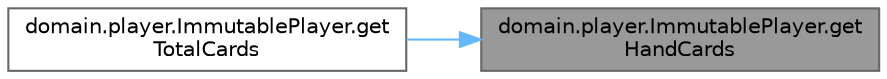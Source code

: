 digraph "domain.player.ImmutablePlayer.getHandCards"
{
 // LATEX_PDF_SIZE
  bgcolor="transparent";
  edge [fontname=Helvetica,fontsize=10,labelfontname=Helvetica,labelfontsize=10];
  node [fontname=Helvetica,fontsize=10,shape=box,height=0.2,width=0.4];
  rankdir="RL";
  Node1 [id="Node000001",label="domain.player.ImmutablePlayer.get\lHandCards",height=0.2,width=0.4,color="gray40", fillcolor="grey60", style="filled", fontcolor="black",tooltip=" "];
  Node1 -> Node2 [id="edge2_Node000001_Node000002",dir="back",color="steelblue1",style="solid",tooltip=" "];
  Node2 [id="Node000002",label="domain.player.ImmutablePlayer.get\lTotalCards",height=0.2,width=0.4,color="grey40", fillcolor="white", style="filled",URL="$classdomain_1_1player_1_1_immutable_player.html#a5479e6ac16014343281f0bf14f5bfddd",tooltip=" "];
}
